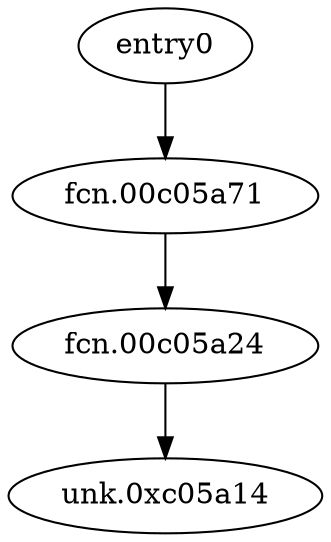 digraph code {
  "0x00c04e98" [label="entry0"];
  "0x00c04e98" -> "0x00c05a71";
  "0x00c05a71" [label="fcn.00c05a71"];
  "0x00c05a71" [label="fcn.00c05a71"];
  "0x00c05a71" -> "0x00c05a24";
  "0x00c05a24" [label="fcn.00c05a24"];
  "0x00c05a24" [label="fcn.00c05a24"];
  "0x00c05a24" -> "0x00c05a14";
  "0x00c05a14" [label="unk.0xc05a14"];
}